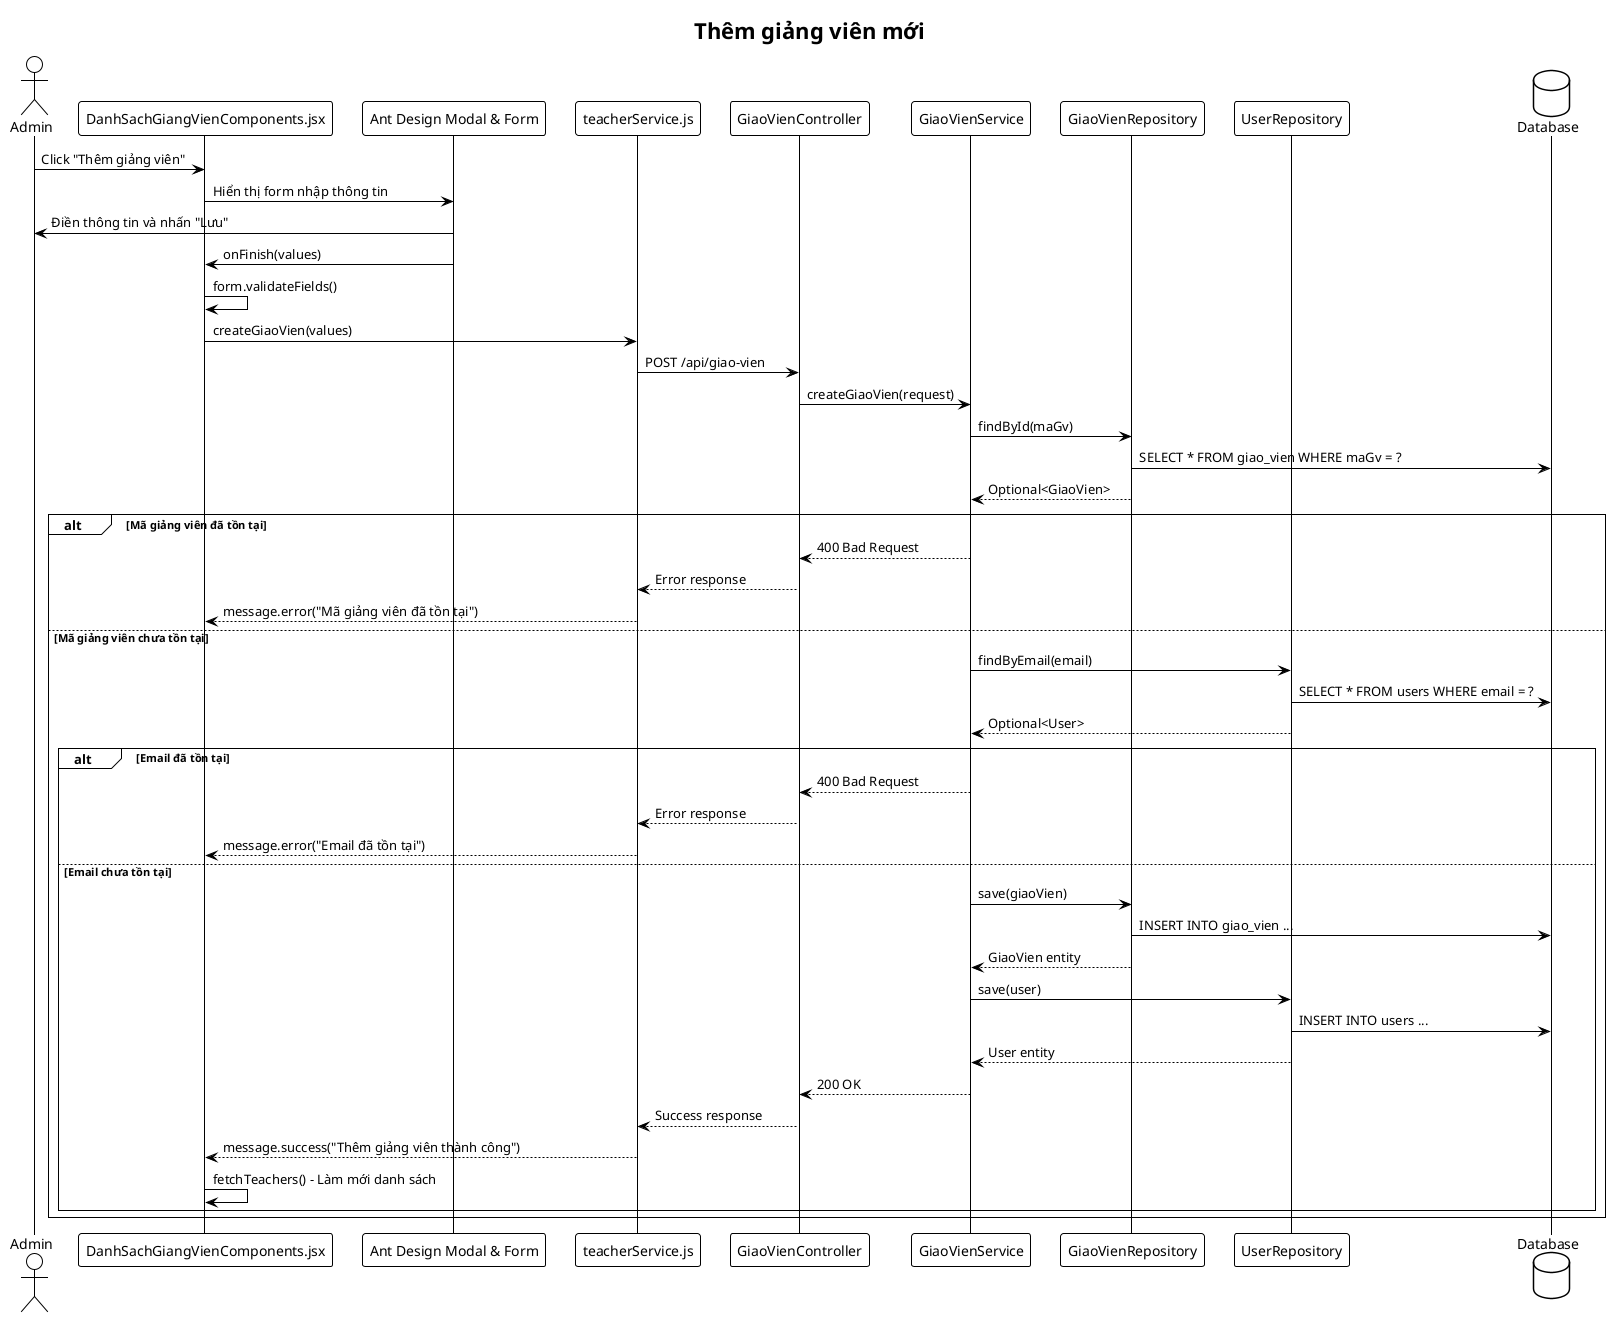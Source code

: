 @startuml
!theme plain
title Thêm giảng viên mới

actor "Admin" as admin
participant "DanhSachGiangVienComponents.jsx" as component
participant "Ant Design Modal & Form" as modal
participant "teacherService.js" as teacherService
participant "GiaoVienController" as controller
participant "GiaoVienService" as service
participant "GiaoVienRepository" as repository
participant "UserRepository" as userRepository
database "Database" as db

admin -> component: Click "Thêm giảng viên"
component -> modal: Hiển thị form nhập thông tin
modal -> admin: Điền thông tin và nhấn "Lưu"
modal -> component: onFinish(values)
component -> component: form.validateFields()
component -> teacherService: createGiaoVien(values)
teacherService -> controller: POST /api/giao-vien
controller -> service: createGiaoVien(request)
service -> repository: findById(maGv)
repository -> db: SELECT * FROM giao_vien WHERE maGv = ?
repository --> service: Optional<GiaoVien>
alt Mã giảng viên đã tồn tại
    service --> controller: 400 Bad Request
    controller --> teacherService: Error response
    teacherService --> component: message.error("Mã giảng viên đã tồn tại")
else Mã giảng viên chưa tồn tại
    service -> userRepository: findByEmail(email)
    userRepository -> db: SELECT * FROM users WHERE email = ?
    userRepository --> service: Optional<User>
    alt Email đã tồn tại
        service --> controller: 400 Bad Request
        controller --> teacherService: Error response
        teacherService --> component: message.error("Email đã tồn tại")
    else Email chưa tồn tại
        service -> repository: save(giaoVien)
        repository -> db: INSERT INTO giao_vien ...
        repository --> service: GiaoVien entity
        service -> userRepository: save(user)
        userRepository -> db: INSERT INTO users ...
        userRepository --> service: User entity
        service --> controller: 200 OK
        controller --> teacherService: Success response
        teacherService --> component: message.success("Thêm giảng viên thành công")
        component -> component: fetchTeachers() - Làm mới danh sách
    end
end
@enduml 